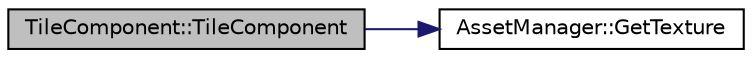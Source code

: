 digraph "TileComponent::TileComponent"
{
  edge [fontname="Helvetica",fontsize="10",labelfontname="Helvetica",labelfontsize="10"];
  node [fontname="Helvetica",fontsize="10",shape=record];
  rankdir="LR";
  Node1 [label="TileComponent::TileComponent",height=0.2,width=0.4,color="black", fillcolor="grey75", style="filled", fontcolor="black"];
  Node1 -> Node2 [color="midnightblue",fontsize="10",style="solid",fontname="Helvetica"];
  Node2 [label="AssetManager::GetTexture",height=0.2,width=0.4,color="black", fillcolor="white", style="filled",URL="$class_asset_manager.html#ad559f4c28f82f5cf5b3cd2753cbd9f3b"];
}
